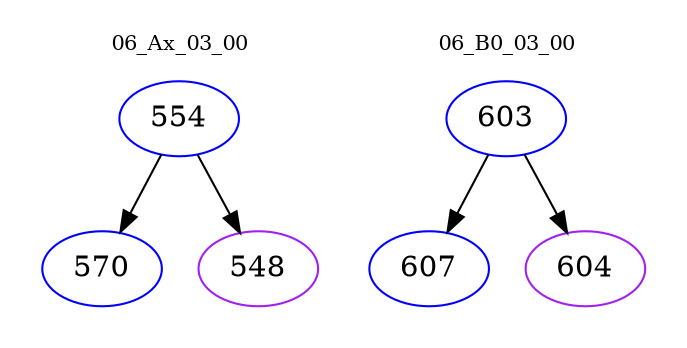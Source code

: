 digraph{
subgraph cluster_0 {
color = white
label = "06_Ax_03_00";
fontsize=10;
T0_554 [label="554", color="blue"]
T0_554 -> T0_570 [color="black"]
T0_570 [label="570", color="blue"]
T0_554 -> T0_548 [color="black"]
T0_548 [label="548", color="purple"]
}
subgraph cluster_1 {
color = white
label = "06_B0_03_00";
fontsize=10;
T1_603 [label="603", color="blue"]
T1_603 -> T1_607 [color="black"]
T1_607 [label="607", color="blue"]
T1_603 -> T1_604 [color="black"]
T1_604 [label="604", color="purple"]
}
}
